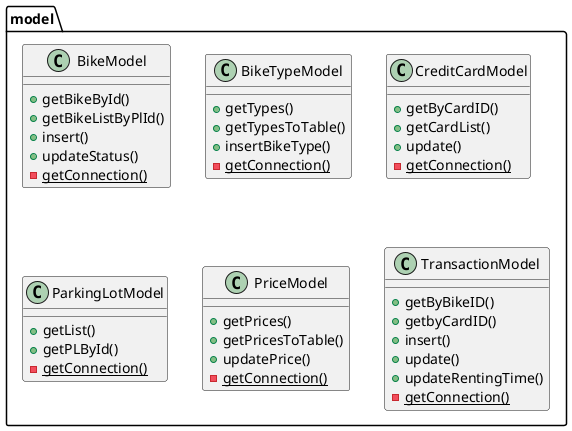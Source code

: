 @startuml


  namespace model {
    class model.BikeModel {
        + getBikeById()
        + getBikeListByPlId()
        + insert()
        + updateStatus()
        {static} - getConnection()
    }
  }
  

  namespace model {
    class model.BikeTypeModel {
        + getTypes()
        + getTypesToTable()
        + insertBikeType()
        {static} - getConnection()
    }
  }
  

  namespace model {
    class model.CreditCardModel {
        + getByCardID()
        + getCardList()
        + update()
        {static} - getConnection()
    }
  }
  

  namespace model {
    class model.ParkingLotModel {
        + getList()
        + getPLById()
        {static} - getConnection()
    }
  }
  

  namespace model {
    class model.PriceModel {
        + getPrices()
        + getPricesToTable()
        + updatePrice()
        {static} - getConnection()
    }
  }
  

  namespace model {
    class model.TransactionModel {
        + getByBikeID()
        + getbyCardID()
        + insert()
        + update()
        + updateRentingTime()
        {static} - getConnection()
    }
  }
  




@enduml
